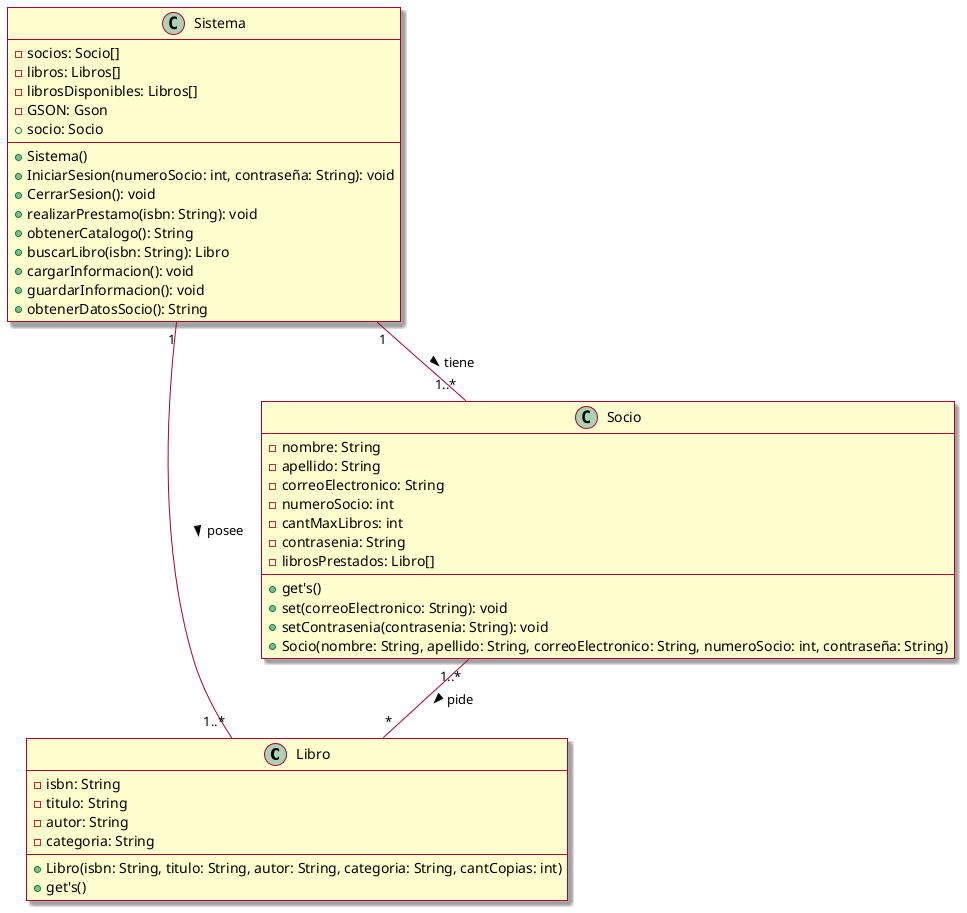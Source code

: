 @startuml
skin rose

Class Libro{
-isbn: String
-titulo: String
-autor: String
-categoria: String
+Libro(isbn: String, titulo: String, autor: String, categoria: String, cantCopias: int)
+get's()
}

Class Socio{
-nombre: String
-apellido: String
-correoElectronico: String
-numeroSocio: int
-cantMaxLibros: int
-contrasenia: String
-librosPrestados: Libro[]
+get's()
+set(correoElectronico: String): void
+setContrasenia(contrasenia: String): void
+Socio(nombre: String, apellido: String, correoElectronico: String, numeroSocio: int, contraseña: String)
}

Class Sistema{
-socios: Socio[]
-libros: Libros[]
-librosDisponibles: Libros[]
-GSON: Gson
+socio: Socio
+Sistema()
+IniciarSesion(numeroSocio: int, contraseña: String): void
+CerrarSesion(): void
+realizarPrestamo(isbn: String): void
+obtenerCatalogo(): String
+buscarLibro(isbn: String): Libro
+cargarInformacion(): void
+guardarInformacion(): void
+obtenerDatosSocio(): String
}

Sistema"1"--"1..*"Libro: posee >
Sistema"1"--"1..*"Socio: tiene >
Socio"1..*"--"*"Libro: pide >
@enduml
